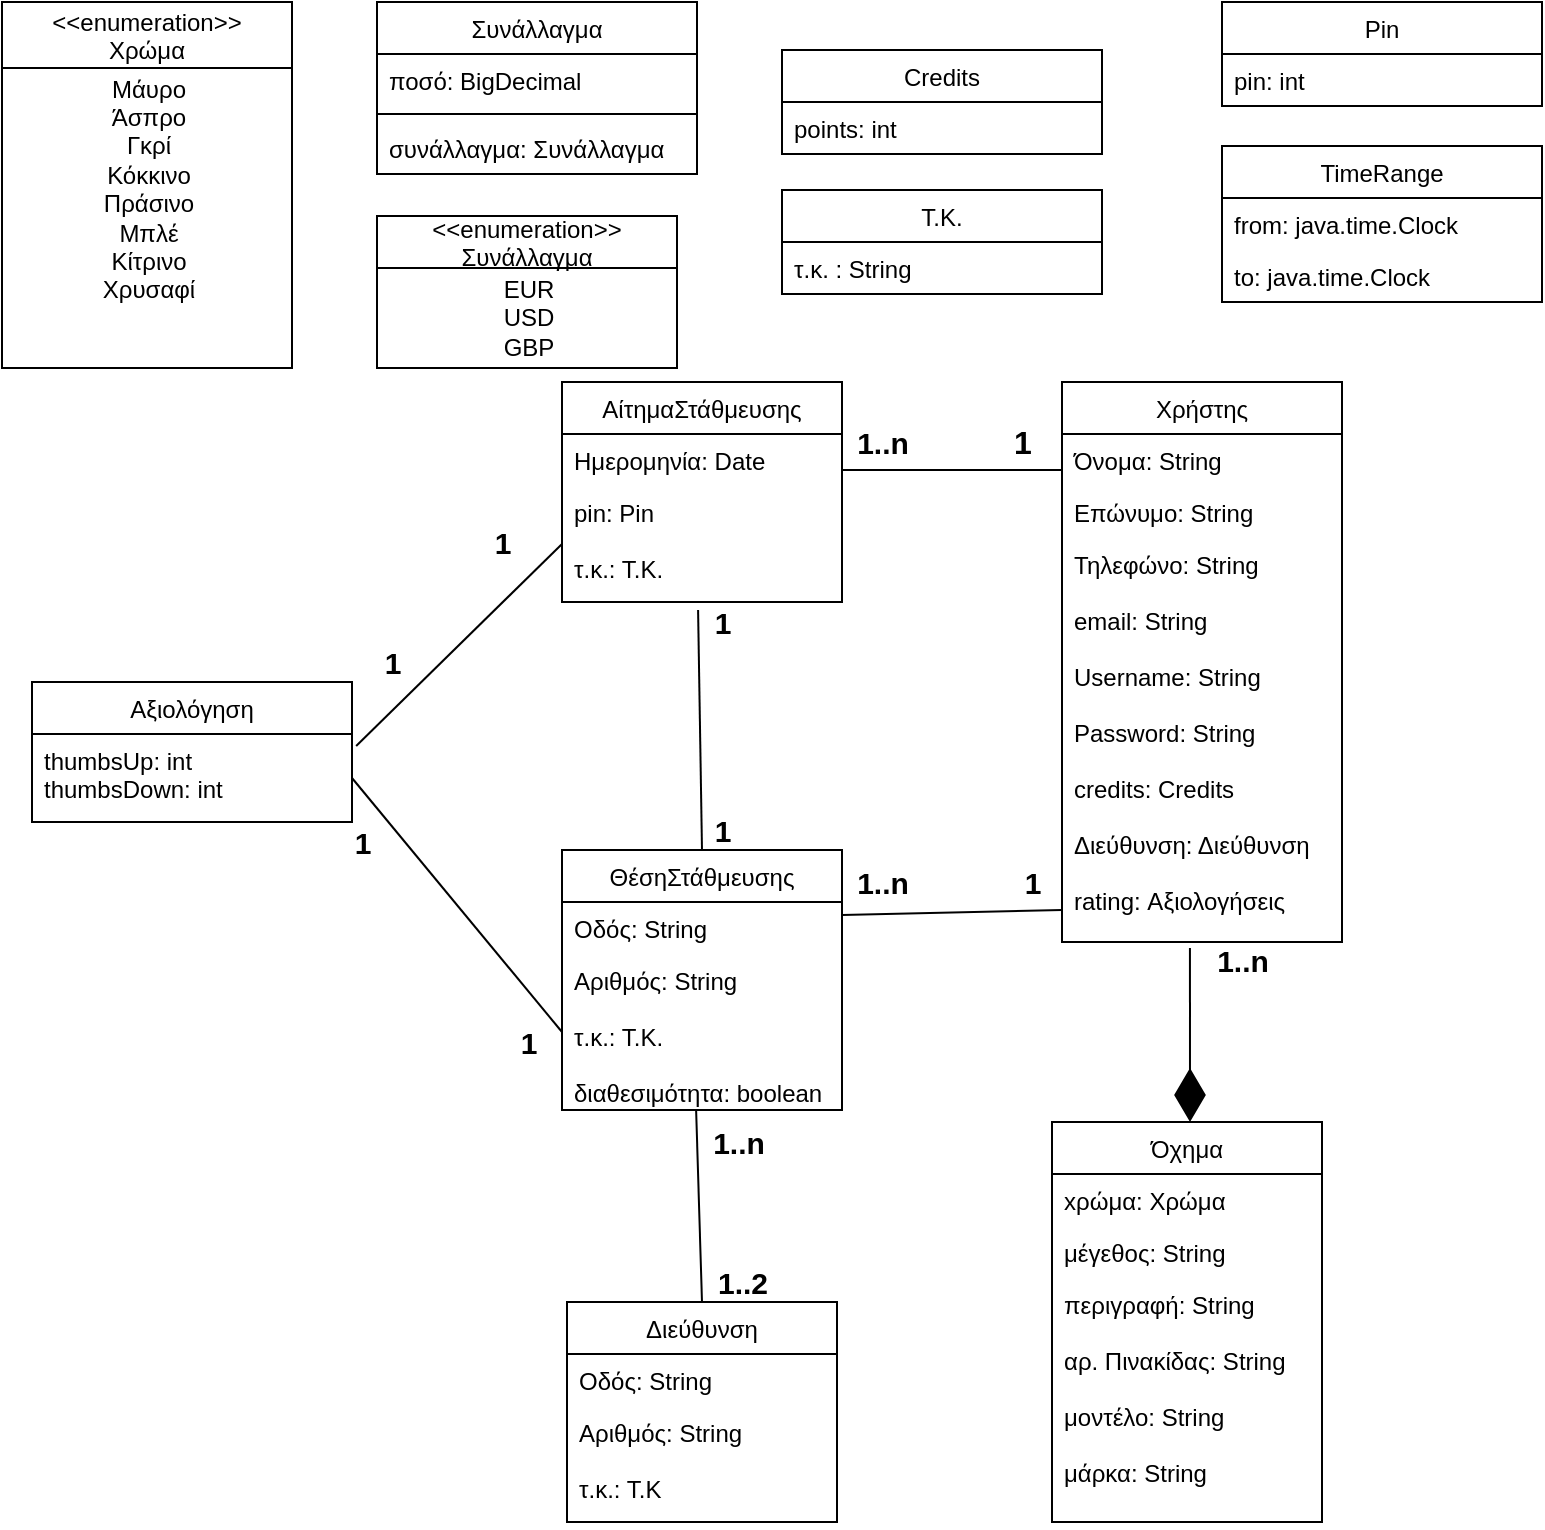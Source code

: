 <mxfile version="12.9.10" type="device"><diagram id="p3vNR0Fv5aj7oPeQbguR" name="Page-1"><mxGraphModel dx="2272" dy="745" grid="1" gridSize="10" guides="1" tooltips="1" connect="1" arrows="1" fold="1" page="1" pageScale="1" pageWidth="850" pageHeight="1100" math="0" shadow="0"><root><mxCell id="0"/><mxCell id="1" parent="0"/><mxCell id="v4aZU96CFd5ZNHS0oLwa-34" value="&lt;b&gt;&lt;font style=&quot;font-size: 15px&quot;&gt;1..n&lt;/font&gt;&lt;/b&gt;" style="text;html=1;align=center;verticalAlign=middle;resizable=0;points=[];autosize=1;" parent="1" vertex="1"><mxGeometry x="-230" y="859" width="40" height="20" as="geometry"/></mxCell><mxCell id="LqJQof9iBtTErvLX_hmt-6" value="&lt;b&gt;&lt;font style=&quot;font-size: 15px&quot;&gt;1..2&lt;/font&gt;&lt;/b&gt;" style="text;html=1;align=center;verticalAlign=middle;resizable=0;points=[];autosize=1;" vertex="1" parent="1"><mxGeometry x="-480" y="1020" width="40" height="20" as="geometry"/></mxCell><mxCell id="LqJQof9iBtTErvLX_hmt-7" value="&lt;b&gt;&lt;font style=&quot;font-size: 15px&quot;&gt;1..n&lt;/font&gt;&lt;/b&gt;" style="text;html=1;align=center;verticalAlign=middle;resizable=0;points=[];autosize=1;" vertex="1" parent="1"><mxGeometry x="-482.5" y="950" width="40" height="20" as="geometry"/></mxCell><mxCell id="LqJQof9iBtTErvLX_hmt-8" value="" style="endArrow=diamondThin;endFill=1;endSize=24;html=1;exitX=0.457;exitY=1.015;exitDx=0;exitDy=0;exitPerimeter=0;" edge="1" parent="1" source="v4aZU96CFd5ZNHS0oLwa-4"><mxGeometry width="160" relative="1" as="geometry"><mxPoint x="-210" y="1010" as="sourcePoint"/><mxPoint x="-236" y="950" as="targetPoint"/></mxGeometry></mxCell><mxCell id="LqJQof9iBtTErvLX_hmt-9" value="" style="endArrow=none;html=1;exitX=1;exitY=0.25;exitDx=0;exitDy=0;" edge="1" parent="1" source="LqJQof9iBtTErvLX_hmt-1"><mxGeometry width="50" height="50" relative="1" as="geometry"><mxPoint x="-175" y="939" as="sourcePoint"/><mxPoint x="-300" y="844" as="targetPoint"/></mxGeometry></mxCell><mxCell id="LqJQof9iBtTErvLX_hmt-10" value="&lt;b&gt;&lt;font style=&quot;font-size: 15px&quot;&gt;1..n&lt;/font&gt;&lt;/b&gt;" style="text;html=1;align=center;verticalAlign=middle;resizable=0;points=[];autosize=1;" vertex="1" parent="1"><mxGeometry x="-410" y="820" width="40" height="20" as="geometry"/></mxCell><mxCell id="LqJQof9iBtTErvLX_hmt-11" value="&lt;b&gt;&lt;font style=&quot;font-size: 15px&quot;&gt;1&lt;/font&gt;&lt;/b&gt;" style="text;html=1;align=center;verticalAlign=middle;resizable=0;points=[];autosize=1;" vertex="1" parent="1"><mxGeometry x="-325" y="820" width="20" height="20" as="geometry"/></mxCell><mxCell id="LqJQof9iBtTErvLX_hmt-15" value="" style="line;strokeWidth=1;fillColor=none;align=left;verticalAlign=middle;spacingTop=-1;spacingLeft=3;spacingRight=3;rotatable=0;labelPosition=right;points=[];portConstraint=eastwest;" vertex="1" parent="1"><mxGeometry x="-410" y="620" width="110" height="8" as="geometry"/></mxCell><mxCell id="LqJQof9iBtTErvLX_hmt-16" value="" style="endArrow=none;html=1;entryX=0.486;entryY=1.069;entryDx=0;entryDy=0;entryPerimeter=0;exitX=0.5;exitY=0;exitDx=0;exitDy=0;" edge="1" parent="1" source="LqJQof9iBtTErvLX_hmt-1" target="LqJQof9iBtTErvLX_hmt-14"><mxGeometry width="50" height="50" relative="1" as="geometry"><mxPoint x="-610" y="790" as="sourcePoint"/><mxPoint x="-560" y="740" as="targetPoint"/></mxGeometry></mxCell><mxCell id="LqJQof9iBtTErvLX_hmt-17" value="" style="endArrow=none;html=1;exitX=0.5;exitY=0;exitDx=0;exitDy=0;entryX=0.479;entryY=1;entryDx=0;entryDy=0;entryPerimeter=0;" edge="1" parent="1" source="v4aZU96CFd5ZNHS0oLwa-61" target="LqJQof9iBtTErvLX_hmt-3"><mxGeometry width="50" height="50" relative="1" as="geometry"><mxPoint x="-380" y="990" as="sourcePoint"/><mxPoint x="-484" y="950" as="targetPoint"/></mxGeometry></mxCell><mxCell id="LqJQof9iBtTErvLX_hmt-18" value="&lt;b&gt;&lt;font style=&quot;font-size: 15px&quot;&gt;1..n&lt;/font&gt;&lt;/b&gt;" style="text;html=1;align=center;verticalAlign=middle;resizable=0;points=[];autosize=1;" vertex="1" parent="1"><mxGeometry x="-410" y="600" width="40" height="20" as="geometry"/></mxCell><mxCell id="LqJQof9iBtTErvLX_hmt-19" value="&lt;b&gt;&lt;font style=&quot;font-size: 16px&quot;&gt;1&lt;/font&gt;&lt;/b&gt;" style="text;html=1;align=center;verticalAlign=middle;resizable=0;points=[];autosize=1;" vertex="1" parent="1"><mxGeometry x="-330" y="600" width="20" height="20" as="geometry"/></mxCell><mxCell id="LqJQof9iBtTErvLX_hmt-20" value="&lt;b&gt;&lt;font style=&quot;font-size: 15px&quot;&gt;1&lt;/font&gt;&lt;/b&gt;" style="text;html=1;align=center;verticalAlign=middle;resizable=0;points=[];autosize=1;" vertex="1" parent="1"><mxGeometry x="-480" y="794" width="20" height="20" as="geometry"/></mxCell><mxCell id="LqJQof9iBtTErvLX_hmt-21" value="&lt;b&gt;&lt;font style=&quot;font-size: 15px&quot;&gt;1&lt;/font&gt;&lt;/b&gt;" style="text;html=1;align=center;verticalAlign=middle;resizable=0;points=[];autosize=1;" vertex="1" parent="1"><mxGeometry x="-480" y="690" width="20" height="20" as="geometry"/></mxCell><mxCell id="LqJQof9iBtTErvLX_hmt-23" value="" style="endArrow=none;html=1;entryX=0;entryY=0.5;entryDx=0;entryDy=0;exitX=1.013;exitY=0.136;exitDx=0;exitDy=0;exitPerimeter=0;" edge="1" parent="1" source="4PIJFnOPzDsltj6ah1pM-24" target="LqJQof9iBtTErvLX_hmt-14"><mxGeometry width="50" height="50" relative="1" as="geometry"><mxPoint x="-650" y="910" as="sourcePoint"/><mxPoint x="-600" y="860" as="targetPoint"/></mxGeometry></mxCell><mxCell id="LqJQof9iBtTErvLX_hmt-24" value="" style="endArrow=none;html=1;entryX=0;entryY=0.5;entryDx=0;entryDy=0;exitX=1;exitY=0.5;exitDx=0;exitDy=0;" edge="1" parent="1" source="4PIJFnOPzDsltj6ah1pM-24" target="LqJQof9iBtTErvLX_hmt-3"><mxGeometry width="50" height="50" relative="1" as="geometry"><mxPoint x="-670" y="960" as="sourcePoint"/><mxPoint x="-620" y="910" as="targetPoint"/></mxGeometry></mxCell><mxCell id="4PIJFnOPzDsltj6ah1pM-26" value="Pin" style="swimlane;fontStyle=0;childLayout=stackLayout;horizontal=1;startSize=26;fillColor=none;horizontalStack=0;resizeParent=1;resizeParentMax=0;resizeLast=0;collapsible=1;marginBottom=0;" parent="1" vertex="1"><mxGeometry x="-220" y="390" width="160" height="52" as="geometry"/></mxCell><mxCell id="4PIJFnOPzDsltj6ah1pM-27" value="pin: int" style="text;strokeColor=none;fillColor=none;align=left;verticalAlign=top;spacingLeft=4;spacingRight=4;overflow=hidden;rotatable=0;points=[[0,0.5],[1,0.5]];portConstraint=eastwest;" parent="4PIJFnOPzDsltj6ah1pM-26" vertex="1"><mxGeometry y="26" width="160" height="26" as="geometry"/></mxCell><mxCell id="4PIJFnOPzDsltj6ah1pM-10" value="TimeRange" style="swimlane;fontStyle=0;childLayout=stackLayout;horizontal=1;startSize=26;fillColor=none;horizontalStack=0;resizeParent=1;resizeParentMax=0;resizeLast=0;collapsible=1;marginBottom=0;" parent="1" vertex="1"><mxGeometry x="-220" y="462" width="160" height="78" as="geometry"/></mxCell><mxCell id="4PIJFnOPzDsltj6ah1pM-12" value="from: java.time.Clock" style="text;strokeColor=none;fillColor=none;align=left;verticalAlign=top;spacingLeft=4;spacingRight=4;overflow=hidden;rotatable=0;points=[[0,0.5],[1,0.5]];portConstraint=eastwest;" parent="4PIJFnOPzDsltj6ah1pM-10" vertex="1"><mxGeometry y="26" width="160" height="26" as="geometry"/></mxCell><mxCell id="4PIJFnOPzDsltj6ah1pM-13" value="to: java.time.Clock" style="text;strokeColor=none;fillColor=none;align=left;verticalAlign=top;spacingLeft=4;spacingRight=4;overflow=hidden;rotatable=0;points=[[0,0.5],[1,0.5]];portConstraint=eastwest;" parent="4PIJFnOPzDsltj6ah1pM-10" vertex="1"><mxGeometry y="52" width="160" height="26" as="geometry"/></mxCell><mxCell id="v4aZU96CFd5ZNHS0oLwa-69" value="Credits" style="swimlane;fontStyle=0;align=center;verticalAlign=top;childLayout=stackLayout;horizontal=1;startSize=26;horizontalStack=0;resizeParent=1;resizeParentMax=0;resizeLast=0;collapsible=1;marginBottom=0;" parent="1" vertex="1"><mxGeometry x="-440" y="414" width="160" height="52" as="geometry"/></mxCell><mxCell id="v4aZU96CFd5ZNHS0oLwa-70" value="points: int" style="text;strokeColor=none;fillColor=none;align=left;verticalAlign=top;spacingLeft=4;spacingRight=4;overflow=hidden;rotatable=0;points=[[0,0.5],[1,0.5]];portConstraint=eastwest;" parent="v4aZU96CFd5ZNHS0oLwa-69" vertex="1"><mxGeometry y="26" width="160" height="26" as="geometry"/></mxCell><mxCell id="v4aZU96CFd5ZNHS0oLwa-65" value="Τ.Κ." style="swimlane;fontStyle=0;childLayout=stackLayout;horizontal=1;startSize=26;fillColor=none;horizontalStack=0;resizeParent=1;resizeParentMax=0;resizeLast=0;collapsible=1;marginBottom=0;" parent="1" vertex="1"><mxGeometry x="-440" y="484" width="160" height="52" as="geometry"/></mxCell><mxCell id="v4aZU96CFd5ZNHS0oLwa-66" value="τ.κ. : String" style="text;strokeColor=none;fillColor=none;align=left;verticalAlign=top;spacingLeft=4;spacingRight=4;overflow=hidden;rotatable=0;points=[[0,0.5],[1,0.5]];portConstraint=eastwest;" parent="v4aZU96CFd5ZNHS0oLwa-65" vertex="1"><mxGeometry y="26" width="160" height="26" as="geometry"/></mxCell><mxCell id="LqJQof9iBtTErvLX_hmt-12" value="ΑίτημαΣτάθμευσης" style="swimlane;fontStyle=0;childLayout=stackLayout;horizontal=1;startSize=26;fillColor=none;horizontalStack=0;resizeParent=1;resizeParentMax=0;resizeLast=0;collapsible=1;marginBottom=0;" vertex="1" parent="1"><mxGeometry x="-550" y="580" width="140" height="110" as="geometry"/></mxCell><mxCell id="LqJQof9iBtTErvLX_hmt-13" value="Ημερομηνία: Date" style="text;strokeColor=none;fillColor=none;align=left;verticalAlign=top;spacingLeft=4;spacingRight=4;overflow=hidden;rotatable=0;points=[[0,0.5],[1,0.5]];portConstraint=eastwest;" vertex="1" parent="LqJQof9iBtTErvLX_hmt-12"><mxGeometry y="26" width="140" height="26" as="geometry"/></mxCell><mxCell id="LqJQof9iBtTErvLX_hmt-14" value="pin: Pin&#10;&#10;τ.κ.: Τ.Κ.&#10;" style="text;strokeColor=none;fillColor=none;align=left;verticalAlign=top;spacingLeft=4;spacingRight=4;overflow=hidden;rotatable=0;points=[[0,0.5],[1,0.5]];portConstraint=eastwest;" vertex="1" parent="LqJQof9iBtTErvLX_hmt-12"><mxGeometry y="52" width="140" height="58" as="geometry"/></mxCell><mxCell id="v4aZU96CFd5ZNHS0oLwa-1" value="Χρήστης" style="swimlane;fontStyle=0;childLayout=stackLayout;horizontal=1;startSize=26;fillColor=none;horizontalStack=0;resizeParent=1;resizeParentMax=0;resizeLast=0;collapsible=1;marginBottom=0;" parent="1" vertex="1"><mxGeometry x="-300" y="580" width="140" height="280" as="geometry"/></mxCell><mxCell id="v4aZU96CFd5ZNHS0oLwa-2" value="Όνομα: String" style="text;strokeColor=none;fillColor=none;align=left;verticalAlign=top;spacingLeft=4;spacingRight=4;overflow=hidden;rotatable=0;points=[[0,0.5],[1,0.5]];portConstraint=eastwest;" parent="v4aZU96CFd5ZNHS0oLwa-1" vertex="1"><mxGeometry y="26" width="140" height="26" as="geometry"/></mxCell><mxCell id="v4aZU96CFd5ZNHS0oLwa-3" value="Επώνυμο: String" style="text;strokeColor=none;fillColor=none;align=left;verticalAlign=top;spacingLeft=4;spacingRight=4;overflow=hidden;rotatable=0;points=[[0,0.5],[1,0.5]];portConstraint=eastwest;" parent="v4aZU96CFd5ZNHS0oLwa-1" vertex="1"><mxGeometry y="52" width="140" height="26" as="geometry"/></mxCell><mxCell id="v4aZU96CFd5ZNHS0oLwa-4" value="Τηλεφώνο: String&#10;&#10;email: String&#10;&#10;Username: String&#10;&#10;Password: String&#10;&#10;credits: Credits&#10;&#10;Διεύθυνση: Διεύθυνση&#10;&#10;rating: Αξιολογήσεις&#10; &#10;" style="text;strokeColor=none;fillColor=none;align=left;verticalAlign=top;spacingLeft=4;spacingRight=4;overflow=hidden;rotatable=0;points=[[0,0.5],[1,0.5]];portConstraint=eastwest;" parent="v4aZU96CFd5ZNHS0oLwa-1" vertex="1"><mxGeometry y="78" width="140" height="202" as="geometry"/></mxCell><mxCell id="LqJQof9iBtTErvLX_hmt-1" value="ΘέσηΣτάθμευσης" style="swimlane;fontStyle=0;childLayout=stackLayout;horizontal=1;startSize=26;fillColor=none;horizontalStack=0;resizeParent=1;resizeParentMax=0;resizeLast=0;collapsible=1;marginBottom=0;" vertex="1" parent="1"><mxGeometry x="-550" y="814" width="140" height="130" as="geometry"/></mxCell><mxCell id="LqJQof9iBtTErvLX_hmt-2" value="Οδός: String" style="text;strokeColor=none;fillColor=none;align=left;verticalAlign=top;spacingLeft=4;spacingRight=4;overflow=hidden;rotatable=0;points=[[0,0.5],[1,0.5]];portConstraint=eastwest;" vertex="1" parent="LqJQof9iBtTErvLX_hmt-1"><mxGeometry y="26" width="140" height="26" as="geometry"/></mxCell><mxCell id="LqJQof9iBtTErvLX_hmt-3" value="Αριθμός: String&#10;&#10;τ.κ.: Τ.Κ.&#10;&#10;διαθεσιμότητα: boolean&#10;" style="text;strokeColor=none;fillColor=none;align=left;verticalAlign=top;spacingLeft=4;spacingRight=4;overflow=hidden;rotatable=0;points=[[0,0.5],[1,0.5]];portConstraint=eastwest;" vertex="1" parent="LqJQof9iBtTErvLX_hmt-1"><mxGeometry y="52" width="140" height="78" as="geometry"/></mxCell><mxCell id="4PIJFnOPzDsltj6ah1pM-23" value="Αξιολόγηση" style="swimlane;fontStyle=0;childLayout=stackLayout;horizontal=1;startSize=26;fillColor=none;horizontalStack=0;resizeParent=1;resizeParentMax=0;resizeLast=0;collapsible=1;marginBottom=0;" parent="1" vertex="1"><mxGeometry x="-815" y="730" width="160" height="70" as="geometry"/></mxCell><mxCell id="4PIJFnOPzDsltj6ah1pM-24" value="thumbsUp: int&#10;thumbsDown: int" style="text;strokeColor=none;fillColor=none;align=left;verticalAlign=top;spacingLeft=4;spacingRight=4;overflow=hidden;rotatable=0;points=[[0,0.5],[1,0.5]];portConstraint=eastwest;" parent="4PIJFnOPzDsltj6ah1pM-23" vertex="1"><mxGeometry y="26" width="160" height="44" as="geometry"/></mxCell><mxCell id="v4aZU96CFd5ZNHS0oLwa-61" value="Διεύθυνση" style="swimlane;fontStyle=0;childLayout=stackLayout;horizontal=1;startSize=26;fillColor=none;horizontalStack=0;resizeParent=1;resizeParentMax=0;resizeLast=0;collapsible=1;marginBottom=0;" parent="1" vertex="1"><mxGeometry x="-547.5" y="1040" width="135" height="110" as="geometry"/></mxCell><mxCell id="v4aZU96CFd5ZNHS0oLwa-62" value="Οδός: String" style="text;strokeColor=none;fillColor=none;align=left;verticalAlign=top;spacingLeft=4;spacingRight=4;overflow=hidden;rotatable=0;points=[[0,0.5],[1,0.5]];portConstraint=eastwest;" parent="v4aZU96CFd5ZNHS0oLwa-61" vertex="1"><mxGeometry y="26" width="135" height="26" as="geometry"/></mxCell><mxCell id="v4aZU96CFd5ZNHS0oLwa-63" value="Αριθμός: String&#10;&#10;τ.κ.: Τ.Κ&#10;" style="text;strokeColor=none;fillColor=none;align=left;verticalAlign=top;spacingLeft=4;spacingRight=4;overflow=hidden;rotatable=0;points=[[0,0.5],[1,0.5]];portConstraint=eastwest;" parent="v4aZU96CFd5ZNHS0oLwa-61" vertex="1"><mxGeometry y="52" width="135" height="58" as="geometry"/></mxCell><mxCell id="v4aZU96CFd5ZNHS0oLwa-55" value="&lt;&lt;enumeration&gt;&gt;&#10;Χρώμα" style="swimlane;fontStyle=0;childLayout=stackLayout;horizontal=1;startSize=33;fillColor=none;horizontalStack=0;resizeParent=1;resizeParentMax=0;resizeLast=0;collapsible=1;marginBottom=0;" parent="1" vertex="1"><mxGeometry x="-830" y="390" width="145" height="183" as="geometry"/></mxCell><mxCell id="v4aZU96CFd5ZNHS0oLwa-56" value="Μάυρο&lt;br&gt;Άσπρο&lt;br&gt;Γκρί&lt;br&gt;Κόκκινο&lt;br&gt;Πράσινο&lt;br&gt;Μπλέ&lt;br&gt;Κίτρινο&lt;br&gt;Χρυσαφί&lt;br&gt;&lt;br&gt;&lt;br&gt;" style="text;html=1;align=center;verticalAlign=middle;resizable=0;points=[];autosize=1;" parent="v4aZU96CFd5ZNHS0oLwa-55" vertex="1"><mxGeometry y="33" width="145" height="150" as="geometry"/></mxCell><mxCell id="v4aZU96CFd5ZNHS0oLwa-30" value="Όχημα" style="swimlane;fontStyle=0;childLayout=stackLayout;horizontal=1;startSize=26;fillColor=none;horizontalStack=0;resizeParent=1;resizeParentMax=0;resizeLast=0;collapsible=1;marginBottom=0;" parent="1" vertex="1"><mxGeometry x="-305" y="950" width="135" height="200" as="geometry"/></mxCell><mxCell id="v4aZU96CFd5ZNHS0oLwa-31" value="xρώμα: Χρώμα" style="text;strokeColor=none;fillColor=none;align=left;verticalAlign=top;spacingLeft=4;spacingRight=4;overflow=hidden;rotatable=0;points=[[0,0.5],[1,0.5]];portConstraint=eastwest;" parent="v4aZU96CFd5ZNHS0oLwa-30" vertex="1"><mxGeometry y="26" width="135" height="26" as="geometry"/></mxCell><mxCell id="v4aZU96CFd5ZNHS0oLwa-32" value="μέγεθος: String" style="text;strokeColor=none;fillColor=none;align=left;verticalAlign=top;spacingLeft=4;spacingRight=4;overflow=hidden;rotatable=0;points=[[0,0.5],[1,0.5]];portConstraint=eastwest;" parent="v4aZU96CFd5ZNHS0oLwa-30" vertex="1"><mxGeometry y="52" width="135" height="26" as="geometry"/></mxCell><mxCell id="v4aZU96CFd5ZNHS0oLwa-33" value="περιγραφή: String&#10;&#10;αρ. Πινακίδας: String&#10;&#10;μοντέλο: String&#10;&#10;μάρκα: String&#10;" style="text;strokeColor=none;fillColor=none;align=left;verticalAlign=top;spacingLeft=4;spacingRight=4;overflow=hidden;rotatable=0;points=[[0,0.5],[1,0.5]];portConstraint=eastwest;" parent="v4aZU96CFd5ZNHS0oLwa-30" vertex="1"><mxGeometry y="78" width="135" height="122" as="geometry"/></mxCell><mxCell id="v4aZU96CFd5ZNHS0oLwa-19" value="&lt;&lt;enumeration&gt;&gt;&#10;Συνάλλαγμα" style="swimlane;fontStyle=0;childLayout=stackLayout;horizontal=1;startSize=26;fillColor=none;horizontalStack=0;resizeParent=1;resizeParentMax=0;resizeLast=0;collapsible=1;marginBottom=0;" parent="1" vertex="1"><mxGeometry x="-642.5" y="497" width="150" height="76" as="geometry"/></mxCell><mxCell id="v4aZU96CFd5ZNHS0oLwa-24" value="EUR&lt;br&gt;USD&lt;br&gt;GBP&lt;br&gt;" style="text;html=1;align=center;verticalAlign=middle;resizable=0;points=[];autosize=1;" parent="v4aZU96CFd5ZNHS0oLwa-19" vertex="1"><mxGeometry y="26" width="150" height="50" as="geometry"/></mxCell><mxCell id="v4aZU96CFd5ZNHS0oLwa-10" value="Συνάλλαγμα" style="swimlane;fontStyle=0;align=center;verticalAlign=top;childLayout=stackLayout;horizontal=1;startSize=26;horizontalStack=0;resizeParent=1;resizeParentMax=0;resizeLast=0;collapsible=1;marginBottom=0;" parent="1" vertex="1"><mxGeometry x="-642.5" y="390" width="160" height="86" as="geometry"/></mxCell><mxCell id="v4aZU96CFd5ZNHS0oLwa-11" value="ποσό: BigDecimal" style="text;strokeColor=none;fillColor=none;align=left;verticalAlign=top;spacingLeft=4;spacingRight=4;overflow=hidden;rotatable=0;points=[[0,0.5],[1,0.5]];portConstraint=eastwest;" parent="v4aZU96CFd5ZNHS0oLwa-10" vertex="1"><mxGeometry y="26" width="160" height="26" as="geometry"/></mxCell><mxCell id="v4aZU96CFd5ZNHS0oLwa-12" value="" style="line;strokeWidth=1;fillColor=none;align=left;verticalAlign=middle;spacingTop=-1;spacingLeft=3;spacingRight=3;rotatable=0;labelPosition=right;points=[];portConstraint=eastwest;" parent="v4aZU96CFd5ZNHS0oLwa-10" vertex="1"><mxGeometry y="52" width="160" height="8" as="geometry"/></mxCell><mxCell id="v4aZU96CFd5ZNHS0oLwa-13" value="συνάλλαγμα: Συνάλλαγμα" style="text;strokeColor=none;fillColor=none;align=left;verticalAlign=top;spacingLeft=4;spacingRight=4;overflow=hidden;rotatable=0;points=[[0,0.5],[1,0.5]];portConstraint=eastwest;" parent="v4aZU96CFd5ZNHS0oLwa-10" vertex="1"><mxGeometry y="60" width="160" height="26" as="geometry"/></mxCell><mxCell id="LqJQof9iBtTErvLX_hmt-30" value="&lt;b&gt;&lt;font style=&quot;font-size: 15px&quot;&gt;1&lt;/font&gt;&lt;/b&gt;" style="text;html=1;align=center;verticalAlign=middle;resizable=0;points=[];autosize=1;" vertex="1" parent="1"><mxGeometry x="-590" y="650" width="20" height="20" as="geometry"/></mxCell><mxCell id="LqJQof9iBtTErvLX_hmt-31" value="&lt;b&gt;&lt;font style=&quot;font-size: 15px&quot;&gt;1&lt;/font&gt;&lt;/b&gt;" style="text;html=1;align=center;verticalAlign=middle;resizable=0;points=[];autosize=1;" vertex="1" parent="1"><mxGeometry x="-645" y="710" width="20" height="20" as="geometry"/></mxCell><mxCell id="LqJQof9iBtTErvLX_hmt-32" value="&lt;b&gt;&lt;font style=&quot;font-size: 15px&quot;&gt;1&lt;/font&gt;&lt;/b&gt;" style="text;html=1;align=center;verticalAlign=middle;resizable=0;points=[];autosize=1;" vertex="1" parent="1"><mxGeometry x="-577.5" y="900" width="20" height="20" as="geometry"/></mxCell><mxCell id="LqJQof9iBtTErvLX_hmt-33" value="&lt;b&gt;&lt;font style=&quot;font-size: 15px&quot;&gt;1&lt;/font&gt;&lt;/b&gt;" style="text;html=1;align=center;verticalAlign=middle;resizable=0;points=[];autosize=1;" vertex="1" parent="1"><mxGeometry x="-660" y="800" width="20" height="20" as="geometry"/></mxCell></root></mxGraphModel></diagram></mxfile>
